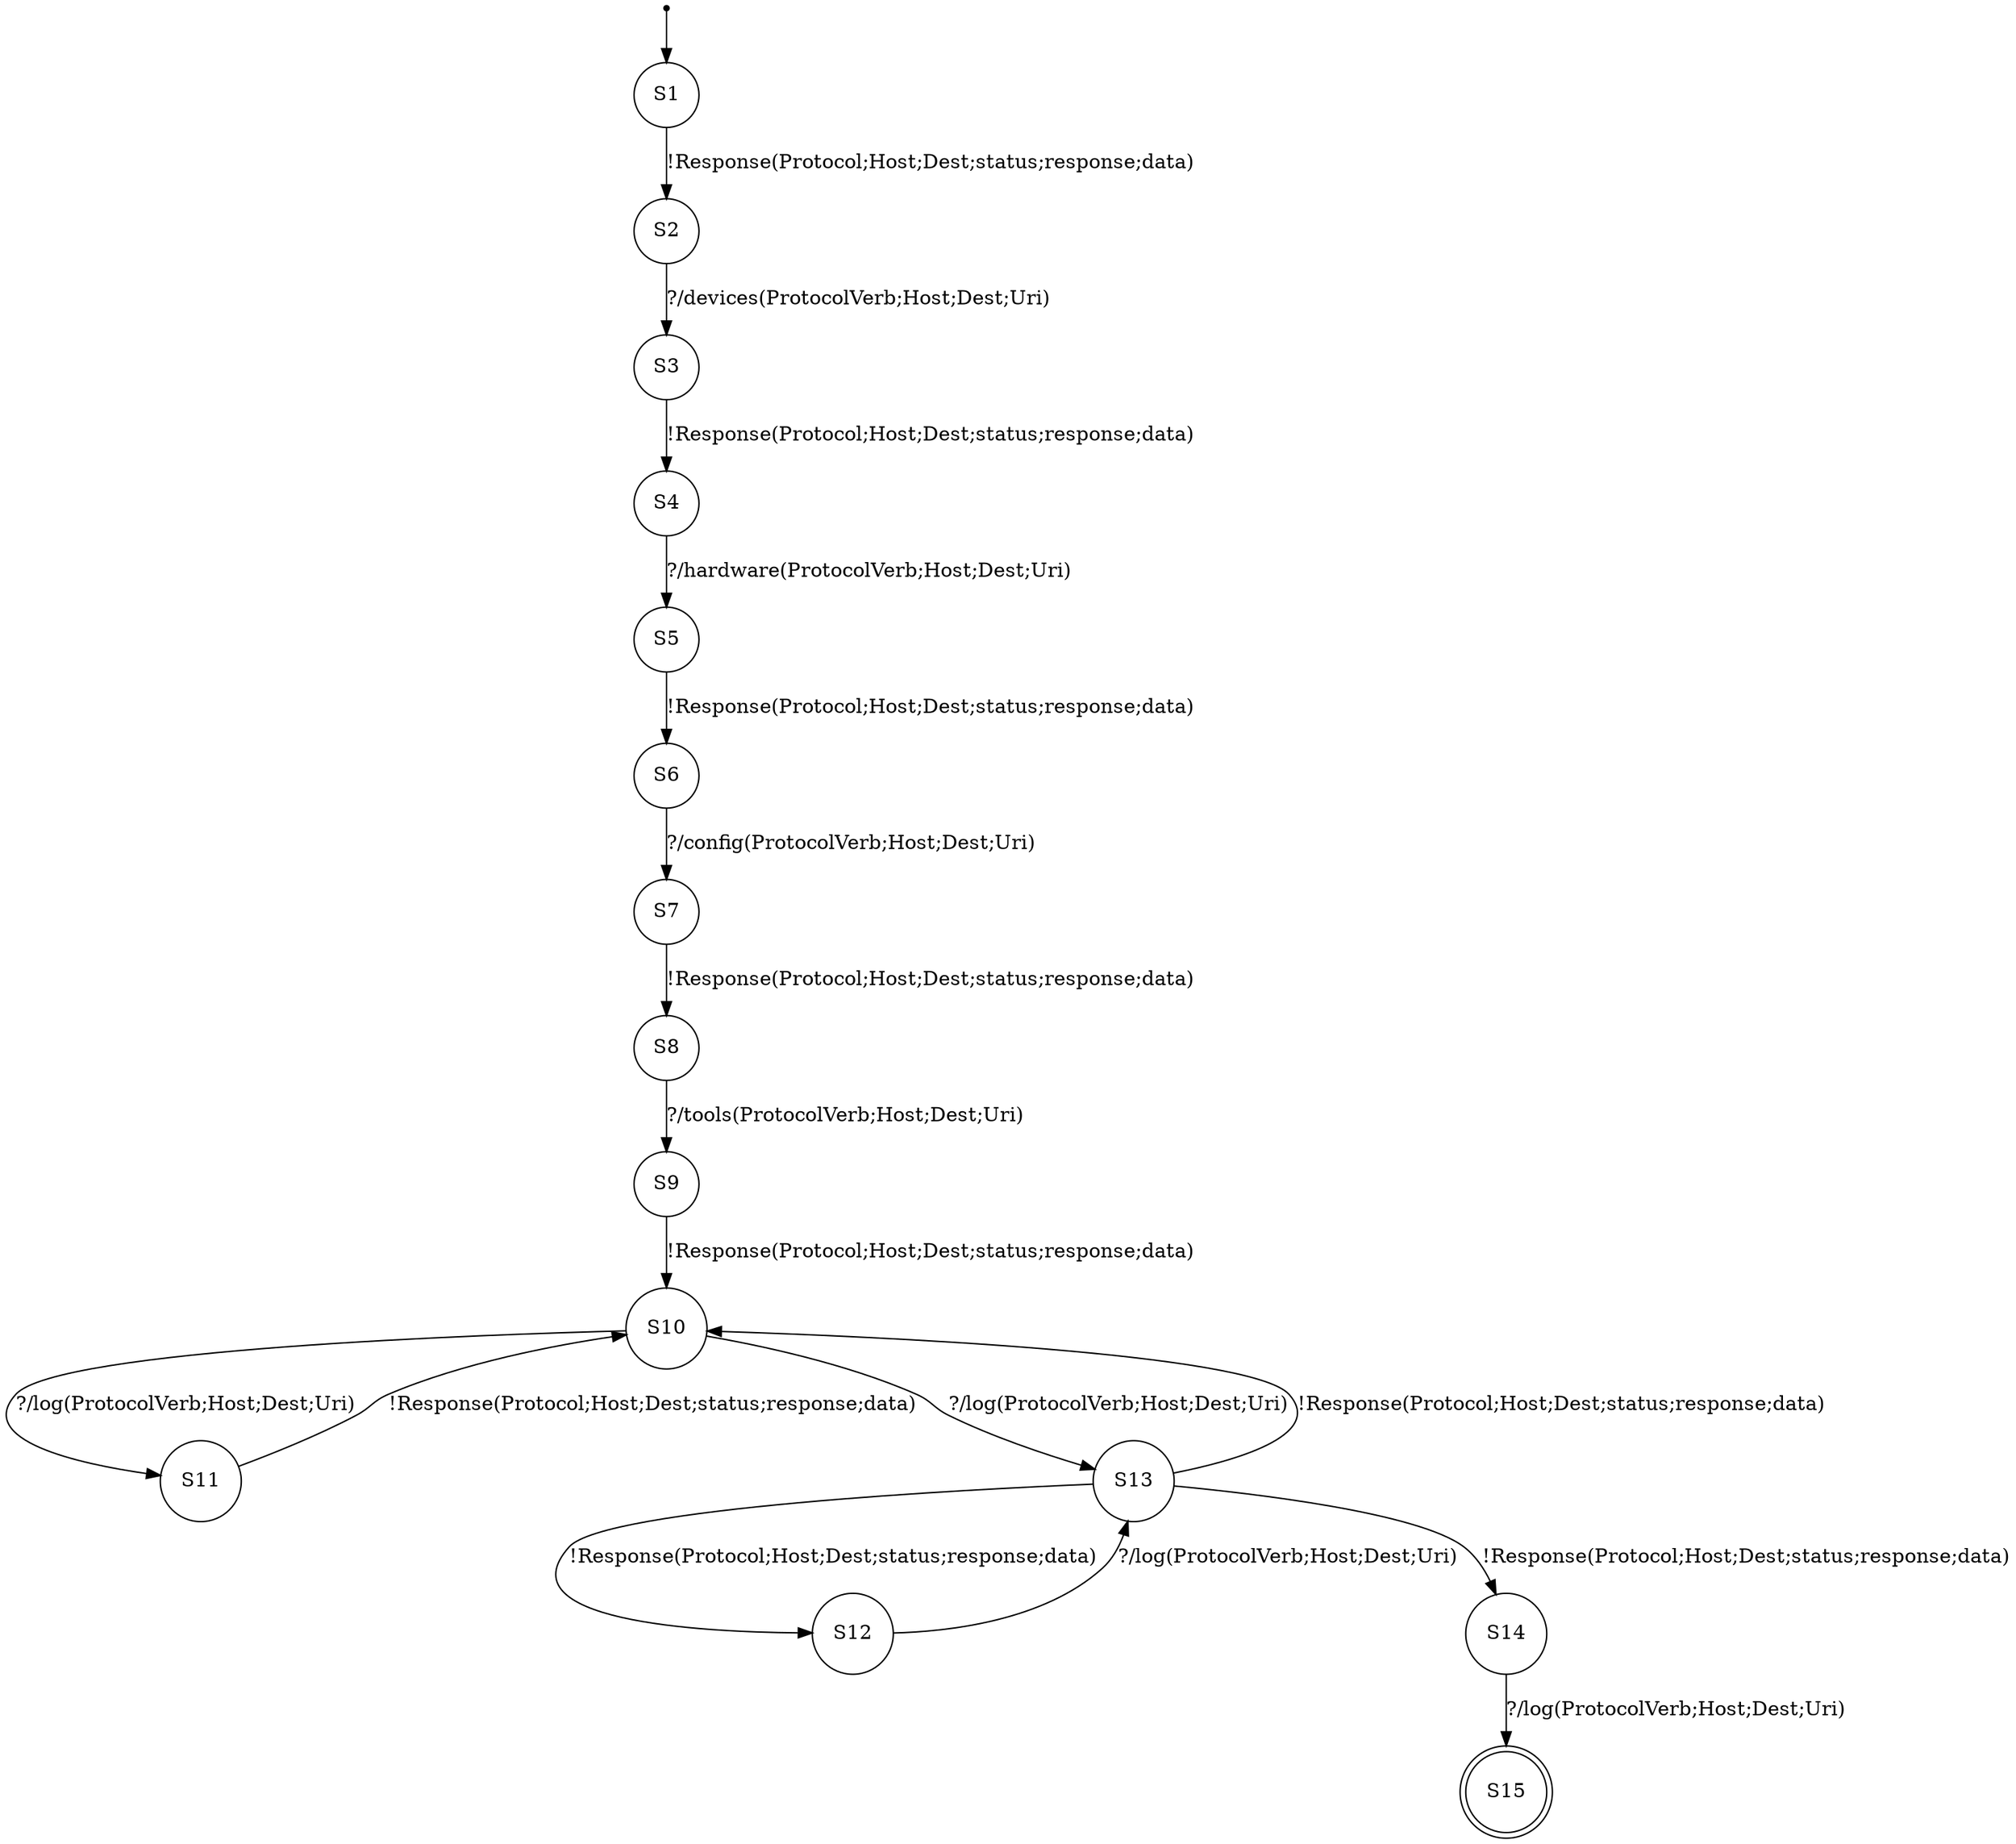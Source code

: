 digraph LTS {
S00[shape=point]
S1[label=S1,shape=circle];
S2[label=S2,shape=circle];
S3[label=S3,shape=circle];
S4[label=S4,shape=circle];
S5[label=S5,shape=circle];
S6[label=S6,shape=circle];
S7[label=S7,shape=circle];
S8[label=S8,shape=circle];
S9[label=S9,shape=circle];
S10[label=S10,shape=circle];
S11[label=S11,shape=circle];
S12[label=S12,shape=circle];
S13[label=S13,shape=circle];
S14[label=S14,shape=circle];
S15[label=S15,shape=doublecircle];
S00 -> S1
S1 -> S2[label ="!Response(Protocol;Host;Dest;status;response;data)"];
S2 -> S3[label ="?/devices(ProtocolVerb;Host;Dest;Uri)"];
S3 -> S4[label ="!Response(Protocol;Host;Dest;status;response;data)"];
S4 -> S5[label ="?/hardware(ProtocolVerb;Host;Dest;Uri)"];
S5 -> S6[label ="!Response(Protocol;Host;Dest;status;response;data)"];
S6 -> S7[label ="?/config(ProtocolVerb;Host;Dest;Uri)"];
S7 -> S8[label ="!Response(Protocol;Host;Dest;status;response;data)"];
S8 -> S9[label ="?/tools(ProtocolVerb;Host;Dest;Uri)"];
S9 -> S10[label ="!Response(Protocol;Host;Dest;status;response;data)"];
S10 -> S11[label ="?/log(ProtocolVerb;Host;Dest;Uri)"];
S10 -> S13[label ="?/log(ProtocolVerb;Host;Dest;Uri)"];
S11 -> S10[label ="!Response(Protocol;Host;Dest;status;response;data)"];
S12 -> S13[label ="?/log(ProtocolVerb;Host;Dest;Uri)"];
S13 -> S10[label ="!Response(Protocol;Host;Dest;status;response;data)"];
S13 -> S12[label ="!Response(Protocol;Host;Dest;status;response;data)"];
S13 -> S14[label ="!Response(Protocol;Host;Dest;status;response;data)"];
S14 -> S15[label ="?/log(ProtocolVerb;Host;Dest;Uri)"];
}
